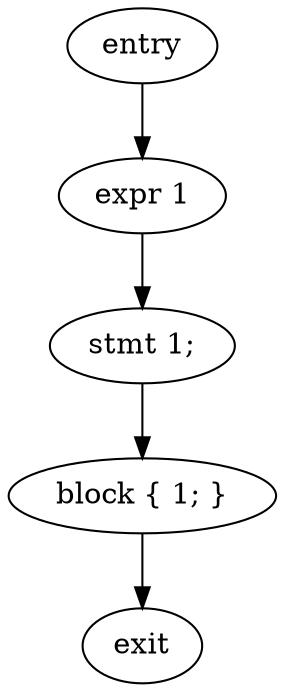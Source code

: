 digraph block {
    N0[label="entry"];
    N1[label="exit"];
    N2[label="expr 1"];
    N3[label="stmt 1;"];
    N4[label="block { 1; }"];
    N0 -> N2;
    N2 -> N3;
    N3 -> N4;
    N4 -> N1;
}

